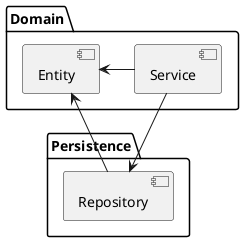 @startuml

package "Domain" {
  [Service]
  [Entity]
}
package "Persistence" {
  [Repository]
}

[Service] -l-> [Entity]
[Service] -d-> [Repository]
[Repository] -> [Entity]


@enduml